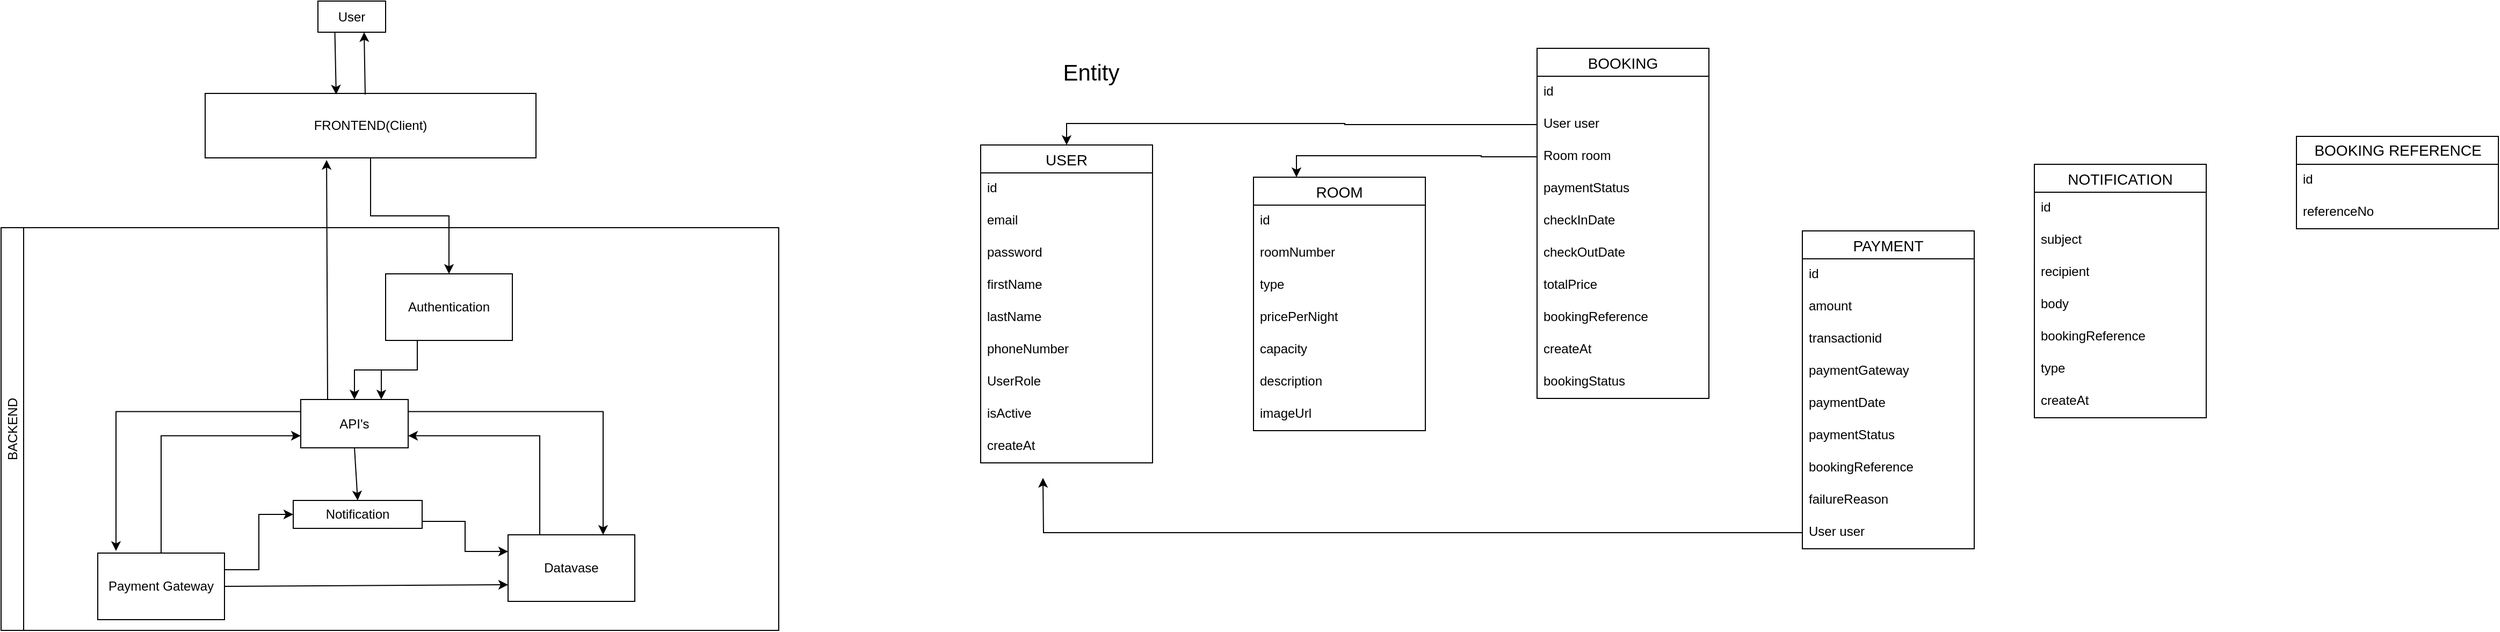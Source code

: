 <mxfile version="27.2.0">
  <diagram name="Trang-1" id="xFJmxn5xScgNmrCSiUQR">
    <mxGraphModel dx="1678" dy="884" grid="0" gridSize="10" guides="1" tooltips="1" connect="1" arrows="1" fold="1" page="1" pageScale="1" pageWidth="827" pageHeight="1169" background="light-dark(#FFFFFF,#FFFFFF)" math="0" shadow="0">
      <root>
        <mxCell id="0" />
        <mxCell id="1" parent="0" />
        <mxCell id="h5cLHbmut-sbebj07vG5-1" value="&lt;font style=&quot;color: light-dark(rgb(0, 0, 0), rgb(0, 0, 0));&quot;&gt;User&lt;/font&gt;" style="rounded=0;whiteSpace=wrap;html=1;fillStyle=auto;fillColor=none;strokeWidth=1;strokeColor=light-dark(#000000,#000000);" vertex="1" parent="1">
          <mxGeometry x="351" y="17" width="63" height="29" as="geometry" />
        </mxCell>
        <mxCell id="h5cLHbmut-sbebj07vG5-13" style="edgeStyle=orthogonalEdgeStyle;rounded=0;orthogonalLoop=1;jettySize=auto;html=1;exitX=0.5;exitY=1;exitDx=0;exitDy=0;entryX=0.5;entryY=0;entryDx=0;entryDy=0;strokeColor=light-dark(#000000,#000000);" edge="1" parent="1" source="h5cLHbmut-sbebj07vG5-2" target="h5cLHbmut-sbebj07vG5-6">
          <mxGeometry relative="1" as="geometry" />
        </mxCell>
        <mxCell id="h5cLHbmut-sbebj07vG5-2" value="&lt;font style=&quot;color: light-dark(rgb(0, 0, 0), rgb(0, 0, 0));&quot;&gt;FRONTEND(Client)&lt;/font&gt;" style="rounded=0;whiteSpace=wrap;html=1;fillColor=none;strokeColor=light-dark(#000000,#000000);" vertex="1" parent="1">
          <mxGeometry x="246" y="103" width="308" height="60" as="geometry" />
        </mxCell>
        <mxCell id="h5cLHbmut-sbebj07vG5-4" value="" style="rounded=0;whiteSpace=wrap;html=1;fillColor=none;strokeColor=light-dark(#000000,#000000);" vertex="1" parent="1">
          <mxGeometry x="56" y="228" width="724" height="375" as="geometry" />
        </mxCell>
        <mxCell id="h5cLHbmut-sbebj07vG5-5" value="&lt;font style=&quot;color: light-dark(rgb(0, 0, 0), rgb(0, 0, 0));&quot;&gt;BACKEND&lt;/font&gt;" style="rounded=0;whiteSpace=wrap;html=1;fillStyle=auto;fillColor=none;strokeWidth=1;strokeColor=light-dark(#000000,#000000);rotation=-90;" vertex="1" parent="1">
          <mxGeometry x="-121" y="405" width="375" height="21" as="geometry" />
        </mxCell>
        <mxCell id="h5cLHbmut-sbebj07vG5-18" style="edgeStyle=orthogonalEdgeStyle;rounded=0;orthogonalLoop=1;jettySize=auto;html=1;exitX=0.25;exitY=1;exitDx=0;exitDy=0;entryX=0.75;entryY=0;entryDx=0;entryDy=0;" edge="1" parent="1" source="h5cLHbmut-sbebj07vG5-6" target="h5cLHbmut-sbebj07vG5-7">
          <mxGeometry relative="1" as="geometry" />
        </mxCell>
        <mxCell id="h5cLHbmut-sbebj07vG5-30" style="edgeStyle=orthogonalEdgeStyle;rounded=0;orthogonalLoop=1;jettySize=auto;html=1;exitX=0.25;exitY=1;exitDx=0;exitDy=0;entryX=0.5;entryY=0;entryDx=0;entryDy=0;strokeColor=light-dark(#000000,#000000);" edge="1" parent="1" source="h5cLHbmut-sbebj07vG5-6" target="h5cLHbmut-sbebj07vG5-7">
          <mxGeometry relative="1" as="geometry" />
        </mxCell>
        <mxCell id="h5cLHbmut-sbebj07vG5-6" value="&lt;font style=&quot;color: light-dark(rgb(0, 0, 0), rgb(0, 0, 0));&quot;&gt;Authentication&lt;/font&gt;" style="rounded=0;whiteSpace=wrap;html=1;fillColor=none;strokeColor=light-dark(#000000,#000000);" vertex="1" parent="1">
          <mxGeometry x="414" y="271" width="118" height="62" as="geometry" />
        </mxCell>
        <mxCell id="h5cLHbmut-sbebj07vG5-26" style="rounded=0;orthogonalLoop=1;jettySize=auto;html=1;exitX=0.5;exitY=1;exitDx=0;exitDy=0;entryX=0.5;entryY=0;entryDx=0;entryDy=0;strokeColor=light-dark(#000000,#000000);" edge="1" parent="1" source="h5cLHbmut-sbebj07vG5-7" target="h5cLHbmut-sbebj07vG5-24">
          <mxGeometry relative="1" as="geometry" />
        </mxCell>
        <mxCell id="h5cLHbmut-sbebj07vG5-31" style="edgeStyle=orthogonalEdgeStyle;rounded=0;orthogonalLoop=1;jettySize=auto;html=1;exitX=1;exitY=0.25;exitDx=0;exitDy=0;entryX=0.75;entryY=0;entryDx=0;entryDy=0;strokeColor=light-dark(#000000,#000000);" edge="1" parent="1" source="h5cLHbmut-sbebj07vG5-7" target="h5cLHbmut-sbebj07vG5-9">
          <mxGeometry relative="1" as="geometry" />
        </mxCell>
        <mxCell id="h5cLHbmut-sbebj07vG5-7" value="&lt;font style=&quot;color: light-dark(rgb(0, 0, 0), rgb(0, 0, 0));&quot;&gt;API&#39;s&lt;/font&gt;&lt;span style=&quot;color: rgba(0, 0, 0, 0); font-family: monospace; font-size: 0px; text-align: start; text-wrap-mode: nowrap;&quot;&gt;%3CmxGraphModel%3E%3Croot%3E%3CmxCell%20id%3D%220%22%2F%3E%3CmxCell%20id%3D%221%22%20parent%3D%220%22%2F%3E%3CmxCell%20id%3D%222%22%20value%3D%22%26lt%3Bfont%20style%3D%26quot%3Bcolor%3A%20light-dark(rgb(0%2C%200%2C%200)%2C%20rgb(0%2C%200%2C%200))%3B%26quot%3B%26gt%3BAuthentication%26lt%3B%2Ffont%26gt%3B%22%20style%3D%22rounded%3D0%3BwhiteSpace%3Dwrap%3Bhtml%3D1%3BfillColor%3Dnone%3BstrokeColor%3Dlight-dark(%23000000%2C%23000000)%3B%22%20vertex%3D%221%22%20parent%3D%221%22%3E%3CmxGeometry%20x%3D%22473%22%20y%3D%22256%22%20width%3D%22118%22%20height%3D%2262%22%20as%3D%22geometry%22%2F%3E%3C%2FmxCell%3E%3C%2Froot%3E%3C%2FmxGraphModel%3E&lt;/span&gt;" style="rounded=0;whiteSpace=wrap;html=1;fillColor=none;strokeColor=light-dark(#000000,#000000);" vertex="1" parent="1">
          <mxGeometry x="335" y="388" width="100" height="45" as="geometry" />
        </mxCell>
        <mxCell id="h5cLHbmut-sbebj07vG5-23" style="edgeStyle=orthogonalEdgeStyle;rounded=0;orthogonalLoop=1;jettySize=auto;html=1;exitX=0.5;exitY=0;exitDx=0;exitDy=0;entryX=0;entryY=0.75;entryDx=0;entryDy=0;strokeColor=light-dark(#000000,#000000);" edge="1" parent="1" source="h5cLHbmut-sbebj07vG5-8" target="h5cLHbmut-sbebj07vG5-7">
          <mxGeometry relative="1" as="geometry" />
        </mxCell>
        <mxCell id="h5cLHbmut-sbebj07vG5-27" style="rounded=0;orthogonalLoop=1;jettySize=auto;html=1;exitX=1;exitY=0.25;exitDx=0;exitDy=0;entryX=0;entryY=0.5;entryDx=0;entryDy=0;strokeColor=light-dark(#000000,#000000);edgeStyle=orthogonalEdgeStyle;" edge="1" parent="1" source="h5cLHbmut-sbebj07vG5-8" target="h5cLHbmut-sbebj07vG5-24">
          <mxGeometry relative="1" as="geometry" />
        </mxCell>
        <mxCell id="h5cLHbmut-sbebj07vG5-28" style="rounded=0;orthogonalLoop=1;jettySize=auto;html=1;exitX=1;exitY=0.5;exitDx=0;exitDy=0;entryX=0;entryY=0.75;entryDx=0;entryDy=0;strokeColor=light-dark(#000000,#000000);" edge="1" parent="1" source="h5cLHbmut-sbebj07vG5-8" target="h5cLHbmut-sbebj07vG5-9">
          <mxGeometry relative="1" as="geometry" />
        </mxCell>
        <mxCell id="h5cLHbmut-sbebj07vG5-8" value="&lt;font style=&quot;color: light-dark(rgb(0, 0, 0), rgb(0, 0, 0));&quot;&gt;Payment Gateway&lt;/font&gt;" style="rounded=0;whiteSpace=wrap;html=1;fillColor=none;strokeColor=light-dark(#000000,#000000);" vertex="1" parent="1">
          <mxGeometry x="146" y="531" width="118" height="62" as="geometry" />
        </mxCell>
        <mxCell id="h5cLHbmut-sbebj07vG5-32" style="edgeStyle=orthogonalEdgeStyle;rounded=0;orthogonalLoop=1;jettySize=auto;html=1;exitX=0.25;exitY=0;exitDx=0;exitDy=0;entryX=1;entryY=0.75;entryDx=0;entryDy=0;strokeColor=light-dark(#000000,#000000);" edge="1" parent="1" source="h5cLHbmut-sbebj07vG5-9" target="h5cLHbmut-sbebj07vG5-7">
          <mxGeometry relative="1" as="geometry" />
        </mxCell>
        <mxCell id="h5cLHbmut-sbebj07vG5-9" value="&lt;font style=&quot;color: light-dark(rgb(0, 0, 0), rgb(0, 0, 0));&quot;&gt;Datavase&lt;/font&gt;" style="rounded=0;whiteSpace=wrap;html=1;fillColor=none;strokeColor=light-dark(#000000,#000000);" vertex="1" parent="1">
          <mxGeometry x="528" y="514" width="118" height="62" as="geometry" />
        </mxCell>
        <mxCell id="h5cLHbmut-sbebj07vG5-14" style="rounded=0;orthogonalLoop=1;jettySize=auto;html=1;exitX=0.25;exitY=0;exitDx=0;exitDy=0;entryX=0.367;entryY=1.033;entryDx=0;entryDy=0;entryPerimeter=0;strokeColor=light-dark(#000000,#000000);" edge="1" parent="1" source="h5cLHbmut-sbebj07vG5-7" target="h5cLHbmut-sbebj07vG5-2">
          <mxGeometry relative="1" as="geometry" />
        </mxCell>
        <mxCell id="h5cLHbmut-sbebj07vG5-22" style="edgeStyle=orthogonalEdgeStyle;rounded=0;orthogonalLoop=1;jettySize=auto;html=1;exitX=0;exitY=0.25;exitDx=0;exitDy=0;entryX=0.144;entryY=-0.032;entryDx=0;entryDy=0;entryPerimeter=0;strokeColor=light-dark(#000000,#000000);" edge="1" parent="1" source="h5cLHbmut-sbebj07vG5-7" target="h5cLHbmut-sbebj07vG5-8">
          <mxGeometry relative="1" as="geometry" />
        </mxCell>
        <mxCell id="h5cLHbmut-sbebj07vG5-29" style="rounded=0;orthogonalLoop=1;jettySize=auto;html=1;exitX=1;exitY=0.75;exitDx=0;exitDy=0;entryX=0;entryY=0.25;entryDx=0;entryDy=0;strokeColor=light-dark(#000000,#000000);edgeStyle=orthogonalEdgeStyle;" edge="1" parent="1" source="h5cLHbmut-sbebj07vG5-24" target="h5cLHbmut-sbebj07vG5-9">
          <mxGeometry relative="1" as="geometry" />
        </mxCell>
        <mxCell id="h5cLHbmut-sbebj07vG5-24" value="&lt;font style=&quot;color: light-dark(rgb(0, 0, 0), rgb(0, 0, 0));&quot;&gt;Notification&lt;/font&gt;" style="rounded=0;whiteSpace=wrap;html=1;fillColor=none;strokeColor=light-dark(#000000,#000000);" vertex="1" parent="1">
          <mxGeometry x="328" y="482" width="120" height="26" as="geometry" />
        </mxCell>
        <mxCell id="h5cLHbmut-sbebj07vG5-34" value="" style="endArrow=classic;html=1;rounded=0;strokeColor=light-dark(#000000,#000000);entryX=0.396;entryY=0.017;entryDx=0;entryDy=0;entryPerimeter=0;exitX=0.25;exitY=1;exitDx=0;exitDy=0;" edge="1" parent="1" source="h5cLHbmut-sbebj07vG5-1" target="h5cLHbmut-sbebj07vG5-2">
          <mxGeometry width="50" height="50" relative="1" as="geometry">
            <mxPoint x="321" y="69" as="sourcePoint" />
            <mxPoint x="326" y="29" as="targetPoint" />
          </mxGeometry>
        </mxCell>
        <mxCell id="h5cLHbmut-sbebj07vG5-35" value="" style="endArrow=classic;html=1;rounded=0;strokeColor=light-dark(#000000,#000000);entryX=0.396;entryY=0.017;entryDx=0;entryDy=0;entryPerimeter=0;exitX=0.25;exitY=1;exitDx=0;exitDy=0;" edge="1" parent="1">
          <mxGeometry width="50" height="50" relative="1" as="geometry">
            <mxPoint x="395" y="104" as="sourcePoint" />
            <mxPoint x="394" y="46" as="targetPoint" />
          </mxGeometry>
        </mxCell>
        <mxCell id="h5cLHbmut-sbebj07vG5-37" value="&lt;font style=&quot;color: light-dark(rgb(0, 0, 0), rgb(0, 0, 0)); font-size: 21px;&quot;&gt;Entity&lt;/font&gt;" style="text;html=1;align=center;verticalAlign=middle;whiteSpace=wrap;rounded=0;" vertex="1" parent="1">
          <mxGeometry x="1041" y="68" width="60" height="30" as="geometry" />
        </mxCell>
        <mxCell id="h5cLHbmut-sbebj07vG5-38" value="USER" style="swimlane;fontStyle=0;childLayout=stackLayout;horizontal=1;startSize=26;horizontalStack=0;resizeParent=1;resizeParentMax=0;resizeLast=0;collapsible=1;marginBottom=0;align=center;fontSize=14;strokeColor=light-dark(#000000,#000000);" vertex="1" parent="1">
          <mxGeometry x="968" y="151" width="160" height="296" as="geometry" />
        </mxCell>
        <mxCell id="h5cLHbmut-sbebj07vG5-39" value="id" style="text;strokeColor=none;fillColor=none;spacingLeft=4;spacingRight=4;overflow=hidden;rotatable=0;points=[[0,0.5],[1,0.5]];portConstraint=eastwest;fontSize=12;whiteSpace=wrap;html=1;fontColor=light-dark(#000000,#000000);" vertex="1" parent="h5cLHbmut-sbebj07vG5-38">
          <mxGeometry y="26" width="160" height="30" as="geometry" />
        </mxCell>
        <mxCell id="h5cLHbmut-sbebj07vG5-40" value="email" style="text;strokeColor=none;fillColor=none;spacingLeft=4;spacingRight=4;overflow=hidden;rotatable=0;points=[[0,0.5],[1,0.5]];portConstraint=eastwest;fontSize=12;whiteSpace=wrap;html=1;fontColor=light-dark(#000000,#000000);" vertex="1" parent="h5cLHbmut-sbebj07vG5-38">
          <mxGeometry y="56" width="160" height="30" as="geometry" />
        </mxCell>
        <mxCell id="h5cLHbmut-sbebj07vG5-42" value="password" style="text;strokeColor=none;fillColor=none;spacingLeft=4;spacingRight=4;overflow=hidden;rotatable=0;points=[[0,0.5],[1,0.5]];portConstraint=eastwest;fontSize=12;whiteSpace=wrap;html=1;fontColor=light-dark(#000000,#000000);" vertex="1" parent="h5cLHbmut-sbebj07vG5-38">
          <mxGeometry y="86" width="160" height="30" as="geometry" />
        </mxCell>
        <mxCell id="h5cLHbmut-sbebj07vG5-43" value="firstName" style="text;strokeColor=none;fillColor=none;spacingLeft=4;spacingRight=4;overflow=hidden;rotatable=0;points=[[0,0.5],[1,0.5]];portConstraint=eastwest;fontSize=12;whiteSpace=wrap;html=1;fontColor=light-dark(#000000,#000000);" vertex="1" parent="h5cLHbmut-sbebj07vG5-38">
          <mxGeometry y="116" width="160" height="30" as="geometry" />
        </mxCell>
        <mxCell id="h5cLHbmut-sbebj07vG5-44" value="lastName" style="text;strokeColor=none;fillColor=none;spacingLeft=4;spacingRight=4;overflow=hidden;rotatable=0;points=[[0,0.5],[1,0.5]];portConstraint=eastwest;fontSize=12;whiteSpace=wrap;html=1;fontColor=light-dark(#000000,#000000);" vertex="1" parent="h5cLHbmut-sbebj07vG5-38">
          <mxGeometry y="146" width="160" height="30" as="geometry" />
        </mxCell>
        <mxCell id="h5cLHbmut-sbebj07vG5-45" value="phoneNumber" style="text;strokeColor=none;fillColor=none;spacingLeft=4;spacingRight=4;overflow=hidden;rotatable=0;points=[[0,0.5],[1,0.5]];portConstraint=eastwest;fontSize=12;whiteSpace=wrap;html=1;fontColor=light-dark(#000000,#000000);" vertex="1" parent="h5cLHbmut-sbebj07vG5-38">
          <mxGeometry y="176" width="160" height="30" as="geometry" />
        </mxCell>
        <mxCell id="h5cLHbmut-sbebj07vG5-46" value="UserRole" style="text;strokeColor=none;fillColor=none;spacingLeft=4;spacingRight=4;overflow=hidden;rotatable=0;points=[[0,0.5],[1,0.5]];portConstraint=eastwest;fontSize=12;whiteSpace=wrap;html=1;fontColor=light-dark(#000000,#000000);" vertex="1" parent="h5cLHbmut-sbebj07vG5-38">
          <mxGeometry y="206" width="160" height="30" as="geometry" />
        </mxCell>
        <mxCell id="h5cLHbmut-sbebj07vG5-47" value="isActive" style="text;strokeColor=none;fillColor=none;spacingLeft=4;spacingRight=4;overflow=hidden;rotatable=0;points=[[0,0.5],[1,0.5]];portConstraint=eastwest;fontSize=12;whiteSpace=wrap;html=1;fontColor=light-dark(#000000,#000000);" vertex="1" parent="h5cLHbmut-sbebj07vG5-38">
          <mxGeometry y="236" width="160" height="30" as="geometry" />
        </mxCell>
        <mxCell id="h5cLHbmut-sbebj07vG5-48" value="createAt" style="text;strokeColor=none;fillColor=none;spacingLeft=4;spacingRight=4;overflow=hidden;rotatable=0;points=[[0,0.5],[1,0.5]];portConstraint=eastwest;fontSize=12;whiteSpace=wrap;html=1;fontColor=light-dark(#000000,#000000);" vertex="1" parent="h5cLHbmut-sbebj07vG5-38">
          <mxGeometry y="266" width="160" height="30" as="geometry" />
        </mxCell>
        <mxCell id="h5cLHbmut-sbebj07vG5-49" value="ROOM" style="swimlane;fontStyle=0;childLayout=stackLayout;horizontal=1;startSize=26;horizontalStack=0;resizeParent=1;resizeParentMax=0;resizeLast=0;collapsible=1;marginBottom=0;align=center;fontSize=14;strokeColor=light-dark(#000000,#000000);" vertex="1" parent="1">
          <mxGeometry x="1222" y="181" width="160" height="236" as="geometry" />
        </mxCell>
        <mxCell id="h5cLHbmut-sbebj07vG5-50" value="id" style="text;strokeColor=none;fillColor=none;spacingLeft=4;spacingRight=4;overflow=hidden;rotatable=0;points=[[0,0.5],[1,0.5]];portConstraint=eastwest;fontSize=12;whiteSpace=wrap;html=1;fontColor=light-dark(#000000,#000000);" vertex="1" parent="h5cLHbmut-sbebj07vG5-49">
          <mxGeometry y="26" width="160" height="30" as="geometry" />
        </mxCell>
        <mxCell id="h5cLHbmut-sbebj07vG5-51" value="roomNumber" style="text;strokeColor=none;fillColor=none;spacingLeft=4;spacingRight=4;overflow=hidden;rotatable=0;points=[[0,0.5],[1,0.5]];portConstraint=eastwest;fontSize=12;whiteSpace=wrap;html=1;fontColor=light-dark(#000000,#000000);" vertex="1" parent="h5cLHbmut-sbebj07vG5-49">
          <mxGeometry y="56" width="160" height="30" as="geometry" />
        </mxCell>
        <mxCell id="h5cLHbmut-sbebj07vG5-52" value="type" style="text;strokeColor=none;fillColor=none;spacingLeft=4;spacingRight=4;overflow=hidden;rotatable=0;points=[[0,0.5],[1,0.5]];portConstraint=eastwest;fontSize=12;whiteSpace=wrap;html=1;fontColor=light-dark(#000000,#000000);" vertex="1" parent="h5cLHbmut-sbebj07vG5-49">
          <mxGeometry y="86" width="160" height="30" as="geometry" />
        </mxCell>
        <mxCell id="h5cLHbmut-sbebj07vG5-53" value="pricePerNight" style="text;strokeColor=none;fillColor=none;spacingLeft=4;spacingRight=4;overflow=hidden;rotatable=0;points=[[0,0.5],[1,0.5]];portConstraint=eastwest;fontSize=12;whiteSpace=wrap;html=1;fontColor=light-dark(#000000,#000000);" vertex="1" parent="h5cLHbmut-sbebj07vG5-49">
          <mxGeometry y="116" width="160" height="30" as="geometry" />
        </mxCell>
        <mxCell id="h5cLHbmut-sbebj07vG5-54" value="capacity" style="text;strokeColor=none;fillColor=none;spacingLeft=4;spacingRight=4;overflow=hidden;rotatable=0;points=[[0,0.5],[1,0.5]];portConstraint=eastwest;fontSize=12;whiteSpace=wrap;html=1;fontColor=light-dark(#000000,#000000);" vertex="1" parent="h5cLHbmut-sbebj07vG5-49">
          <mxGeometry y="146" width="160" height="30" as="geometry" />
        </mxCell>
        <mxCell id="h5cLHbmut-sbebj07vG5-55" value="description" style="text;strokeColor=none;fillColor=none;spacingLeft=4;spacingRight=4;overflow=hidden;rotatable=0;points=[[0,0.5],[1,0.5]];portConstraint=eastwest;fontSize=12;whiteSpace=wrap;html=1;fontColor=light-dark(#000000,#000000);" vertex="1" parent="h5cLHbmut-sbebj07vG5-49">
          <mxGeometry y="176" width="160" height="30" as="geometry" />
        </mxCell>
        <mxCell id="h5cLHbmut-sbebj07vG5-56" value="imageUrl" style="text;strokeColor=none;fillColor=none;spacingLeft=4;spacingRight=4;overflow=hidden;rotatable=0;points=[[0,0.5],[1,0.5]];portConstraint=eastwest;fontSize=12;whiteSpace=wrap;html=1;fontColor=light-dark(#000000,#000000);" vertex="1" parent="h5cLHbmut-sbebj07vG5-49">
          <mxGeometry y="206" width="160" height="30" as="geometry" />
        </mxCell>
        <mxCell id="h5cLHbmut-sbebj07vG5-59" value="BOOKING" style="swimlane;fontStyle=0;childLayout=stackLayout;horizontal=1;startSize=26;horizontalStack=0;resizeParent=1;resizeParentMax=0;resizeLast=0;collapsible=1;marginBottom=0;align=center;fontSize=14;strokeColor=light-dark(#000000,#000000);" vertex="1" parent="1">
          <mxGeometry x="1486" y="61" width="160" height="326" as="geometry" />
        </mxCell>
        <mxCell id="h5cLHbmut-sbebj07vG5-60" value="id" style="text;strokeColor=none;fillColor=none;spacingLeft=4;spacingRight=4;overflow=hidden;rotatable=0;points=[[0,0.5],[1,0.5]];portConstraint=eastwest;fontSize=12;whiteSpace=wrap;html=1;fontColor=light-dark(#000000,#000000);" vertex="1" parent="h5cLHbmut-sbebj07vG5-59">
          <mxGeometry y="26" width="160" height="30" as="geometry" />
        </mxCell>
        <mxCell id="h5cLHbmut-sbebj07vG5-61" value="User user" style="text;strokeColor=none;fillColor=none;spacingLeft=4;spacingRight=4;overflow=hidden;rotatable=0;points=[[0,0.5],[1,0.5]];portConstraint=eastwest;fontSize=12;whiteSpace=wrap;html=1;fontColor=light-dark(#000000,#000000);" vertex="1" parent="h5cLHbmut-sbebj07vG5-59">
          <mxGeometry y="56" width="160" height="30" as="geometry" />
        </mxCell>
        <mxCell id="h5cLHbmut-sbebj07vG5-62" value="Room room" style="text;strokeColor=none;fillColor=none;spacingLeft=4;spacingRight=4;overflow=hidden;rotatable=0;points=[[0,0.5],[1,0.5]];portConstraint=eastwest;fontSize=12;whiteSpace=wrap;html=1;fontColor=light-dark(#000000,#000000);" vertex="1" parent="h5cLHbmut-sbebj07vG5-59">
          <mxGeometry y="86" width="160" height="30" as="geometry" />
        </mxCell>
        <mxCell id="h5cLHbmut-sbebj07vG5-63" value="paymentStatus" style="text;strokeColor=none;fillColor=none;spacingLeft=4;spacingRight=4;overflow=hidden;rotatable=0;points=[[0,0.5],[1,0.5]];portConstraint=eastwest;fontSize=12;whiteSpace=wrap;html=1;fontColor=light-dark(#000000,#000000);" vertex="1" parent="h5cLHbmut-sbebj07vG5-59">
          <mxGeometry y="116" width="160" height="30" as="geometry" />
        </mxCell>
        <mxCell id="h5cLHbmut-sbebj07vG5-64" value="checkInDate" style="text;strokeColor=none;fillColor=none;spacingLeft=4;spacingRight=4;overflow=hidden;rotatable=0;points=[[0,0.5],[1,0.5]];portConstraint=eastwest;fontSize=12;whiteSpace=wrap;html=1;fontColor=light-dark(#000000,#000000);" vertex="1" parent="h5cLHbmut-sbebj07vG5-59">
          <mxGeometry y="146" width="160" height="30" as="geometry" />
        </mxCell>
        <mxCell id="h5cLHbmut-sbebj07vG5-65" value="checkOutDate" style="text;strokeColor=none;fillColor=none;spacingLeft=4;spacingRight=4;overflow=hidden;rotatable=0;points=[[0,0.5],[1,0.5]];portConstraint=eastwest;fontSize=12;whiteSpace=wrap;html=1;fontColor=light-dark(#000000,#000000);" vertex="1" parent="h5cLHbmut-sbebj07vG5-59">
          <mxGeometry y="176" width="160" height="30" as="geometry" />
        </mxCell>
        <mxCell id="h5cLHbmut-sbebj07vG5-66" value="totalPrice" style="text;strokeColor=none;fillColor=none;spacingLeft=4;spacingRight=4;overflow=hidden;rotatable=0;points=[[0,0.5],[1,0.5]];portConstraint=eastwest;fontSize=12;whiteSpace=wrap;html=1;fontColor=light-dark(#000000,#000000);" vertex="1" parent="h5cLHbmut-sbebj07vG5-59">
          <mxGeometry y="206" width="160" height="30" as="geometry" />
        </mxCell>
        <mxCell id="h5cLHbmut-sbebj07vG5-67" value="bookingReference" style="text;strokeColor=none;fillColor=none;spacingLeft=4;spacingRight=4;overflow=hidden;rotatable=0;points=[[0,0.5],[1,0.5]];portConstraint=eastwest;fontSize=12;whiteSpace=wrap;html=1;fontColor=light-dark(#000000,#000000);" vertex="1" parent="h5cLHbmut-sbebj07vG5-59">
          <mxGeometry y="236" width="160" height="30" as="geometry" />
        </mxCell>
        <mxCell id="h5cLHbmut-sbebj07vG5-68" value="createAt" style="text;strokeColor=none;fillColor=none;spacingLeft=4;spacingRight=4;overflow=hidden;rotatable=0;points=[[0,0.5],[1,0.5]];portConstraint=eastwest;fontSize=12;whiteSpace=wrap;html=1;fontColor=light-dark(#000000,#000000);" vertex="1" parent="h5cLHbmut-sbebj07vG5-59">
          <mxGeometry y="266" width="160" height="30" as="geometry" />
        </mxCell>
        <mxCell id="h5cLHbmut-sbebj07vG5-69" value="bookingStatus" style="text;strokeColor=none;fillColor=none;spacingLeft=4;spacingRight=4;overflow=hidden;rotatable=0;points=[[0,0.5],[1,0.5]];portConstraint=eastwest;fontSize=12;whiteSpace=wrap;html=1;fontColor=light-dark(#000000,#000000);" vertex="1" parent="h5cLHbmut-sbebj07vG5-59">
          <mxGeometry y="296" width="160" height="30" as="geometry" />
        </mxCell>
        <mxCell id="h5cLHbmut-sbebj07vG5-70" value="PAYMENT" style="swimlane;fontStyle=0;childLayout=stackLayout;horizontal=1;startSize=26;horizontalStack=0;resizeParent=1;resizeParentMax=0;resizeLast=0;collapsible=1;marginBottom=0;align=center;fontSize=14;strokeColor=light-dark(#000000,#000000);" vertex="1" parent="1">
          <mxGeometry x="1733" y="231" width="160" height="296" as="geometry" />
        </mxCell>
        <mxCell id="h5cLHbmut-sbebj07vG5-71" value="id" style="text;strokeColor=none;fillColor=none;spacingLeft=4;spacingRight=4;overflow=hidden;rotatable=0;points=[[0,0.5],[1,0.5]];portConstraint=eastwest;fontSize=12;whiteSpace=wrap;html=1;fontColor=light-dark(#000000,#000000);" vertex="1" parent="h5cLHbmut-sbebj07vG5-70">
          <mxGeometry y="26" width="160" height="30" as="geometry" />
        </mxCell>
        <mxCell id="h5cLHbmut-sbebj07vG5-72" value="amount" style="text;strokeColor=none;fillColor=none;spacingLeft=4;spacingRight=4;overflow=hidden;rotatable=0;points=[[0,0.5],[1,0.5]];portConstraint=eastwest;fontSize=12;whiteSpace=wrap;html=1;fontColor=light-dark(#000000,#000000);" vertex="1" parent="h5cLHbmut-sbebj07vG5-70">
          <mxGeometry y="56" width="160" height="30" as="geometry" />
        </mxCell>
        <mxCell id="h5cLHbmut-sbebj07vG5-73" value="transactionid" style="text;strokeColor=none;fillColor=none;spacingLeft=4;spacingRight=4;overflow=hidden;rotatable=0;points=[[0,0.5],[1,0.5]];portConstraint=eastwest;fontSize=12;whiteSpace=wrap;html=1;fontColor=light-dark(#000000,#000000);" vertex="1" parent="h5cLHbmut-sbebj07vG5-70">
          <mxGeometry y="86" width="160" height="30" as="geometry" />
        </mxCell>
        <mxCell id="h5cLHbmut-sbebj07vG5-74" value="paymentGateway" style="text;strokeColor=none;fillColor=none;spacingLeft=4;spacingRight=4;overflow=hidden;rotatable=0;points=[[0,0.5],[1,0.5]];portConstraint=eastwest;fontSize=12;whiteSpace=wrap;html=1;fontColor=light-dark(#000000,#000000);" vertex="1" parent="h5cLHbmut-sbebj07vG5-70">
          <mxGeometry y="116" width="160" height="30" as="geometry" />
        </mxCell>
        <mxCell id="h5cLHbmut-sbebj07vG5-75" value="paymentDate" style="text;strokeColor=none;fillColor=none;spacingLeft=4;spacingRight=4;overflow=hidden;rotatable=0;points=[[0,0.5],[1,0.5]];portConstraint=eastwest;fontSize=12;whiteSpace=wrap;html=1;fontColor=light-dark(#000000,#000000);" vertex="1" parent="h5cLHbmut-sbebj07vG5-70">
          <mxGeometry y="146" width="160" height="30" as="geometry" />
        </mxCell>
        <mxCell id="h5cLHbmut-sbebj07vG5-76" value="paymentStatus" style="text;strokeColor=none;fillColor=none;spacingLeft=4;spacingRight=4;overflow=hidden;rotatable=0;points=[[0,0.5],[1,0.5]];portConstraint=eastwest;fontSize=12;whiteSpace=wrap;html=1;fontColor=light-dark(#000000,#000000);" vertex="1" parent="h5cLHbmut-sbebj07vG5-70">
          <mxGeometry y="176" width="160" height="30" as="geometry" />
        </mxCell>
        <mxCell id="h5cLHbmut-sbebj07vG5-77" value="bookingReference" style="text;strokeColor=none;fillColor=none;spacingLeft=4;spacingRight=4;overflow=hidden;rotatable=0;points=[[0,0.5],[1,0.5]];portConstraint=eastwest;fontSize=12;whiteSpace=wrap;html=1;fontColor=light-dark(#000000,#000000);" vertex="1" parent="h5cLHbmut-sbebj07vG5-70">
          <mxGeometry y="206" width="160" height="30" as="geometry" />
        </mxCell>
        <mxCell id="h5cLHbmut-sbebj07vG5-78" value="failureReason" style="text;strokeColor=none;fillColor=none;spacingLeft=4;spacingRight=4;overflow=hidden;rotatable=0;points=[[0,0.5],[1,0.5]];portConstraint=eastwest;fontSize=12;whiteSpace=wrap;html=1;fontColor=light-dark(#000000,#000000);" vertex="1" parent="h5cLHbmut-sbebj07vG5-70">
          <mxGeometry y="236" width="160" height="30" as="geometry" />
        </mxCell>
        <mxCell id="h5cLHbmut-sbebj07vG5-101" style="edgeStyle=orthogonalEdgeStyle;rounded=0;orthogonalLoop=1;jettySize=auto;html=1;exitX=0;exitY=0.5;exitDx=0;exitDy=0;fontFamily=Helvetica;fontSize=14;fontColor=light-dark(#000000,#FFFFFF);fontStyle=0;horizontal=1;strokeColor=light-dark(#000000,#000000);" edge="1" parent="h5cLHbmut-sbebj07vG5-70" source="h5cLHbmut-sbebj07vG5-79">
          <mxGeometry relative="1" as="geometry">
            <mxPoint x="-707" y="230" as="targetPoint" />
          </mxGeometry>
        </mxCell>
        <mxCell id="h5cLHbmut-sbebj07vG5-79" value="User user" style="text;strokeColor=none;fillColor=none;spacingLeft=4;spacingRight=4;overflow=hidden;rotatable=0;points=[[0,0.5],[1,0.5]];portConstraint=eastwest;fontSize=12;whiteSpace=wrap;html=1;fontColor=light-dark(#000000,#000000);" vertex="1" parent="h5cLHbmut-sbebj07vG5-70">
          <mxGeometry y="266" width="160" height="30" as="geometry" />
        </mxCell>
        <mxCell id="h5cLHbmut-sbebj07vG5-81" value="NOTIFICATION" style="swimlane;fontStyle=0;childLayout=stackLayout;horizontal=1;startSize=26;horizontalStack=0;resizeParent=1;resizeParentMax=0;resizeLast=0;collapsible=1;marginBottom=0;align=center;fontSize=14;strokeColor=light-dark(#000000,#000000);" vertex="1" parent="1">
          <mxGeometry x="1949" y="169" width="160" height="236" as="geometry" />
        </mxCell>
        <mxCell id="h5cLHbmut-sbebj07vG5-82" value="id" style="text;strokeColor=none;fillColor=none;spacingLeft=4;spacingRight=4;overflow=hidden;rotatable=0;points=[[0,0.5],[1,0.5]];portConstraint=eastwest;fontSize=12;whiteSpace=wrap;html=1;fontColor=light-dark(#000000,#000000);" vertex="1" parent="h5cLHbmut-sbebj07vG5-81">
          <mxGeometry y="26" width="160" height="30" as="geometry" />
        </mxCell>
        <mxCell id="h5cLHbmut-sbebj07vG5-83" value="subject" style="text;strokeColor=none;fillColor=none;spacingLeft=4;spacingRight=4;overflow=hidden;rotatable=0;points=[[0,0.5],[1,0.5]];portConstraint=eastwest;fontSize=12;whiteSpace=wrap;html=1;fontColor=light-dark(#000000,#000000);" vertex="1" parent="h5cLHbmut-sbebj07vG5-81">
          <mxGeometry y="56" width="160" height="30" as="geometry" />
        </mxCell>
        <mxCell id="h5cLHbmut-sbebj07vG5-84" value="recipient" style="text;strokeColor=none;fillColor=none;spacingLeft=4;spacingRight=4;overflow=hidden;rotatable=0;points=[[0,0.5],[1,0.5]];portConstraint=eastwest;fontSize=12;whiteSpace=wrap;html=1;fontColor=light-dark(#000000,#000000);" vertex="1" parent="h5cLHbmut-sbebj07vG5-81">
          <mxGeometry y="86" width="160" height="30" as="geometry" />
        </mxCell>
        <mxCell id="h5cLHbmut-sbebj07vG5-85" value="body" style="text;strokeColor=none;fillColor=none;spacingLeft=4;spacingRight=4;overflow=hidden;rotatable=0;points=[[0,0.5],[1,0.5]];portConstraint=eastwest;fontSize=12;whiteSpace=wrap;html=1;fontColor=light-dark(#000000,#000000);" vertex="1" parent="h5cLHbmut-sbebj07vG5-81">
          <mxGeometry y="116" width="160" height="30" as="geometry" />
        </mxCell>
        <mxCell id="h5cLHbmut-sbebj07vG5-86" value="bookingReference" style="text;strokeColor=none;fillColor=none;spacingLeft=4;spacingRight=4;overflow=hidden;rotatable=0;points=[[0,0.5],[1,0.5]];portConstraint=eastwest;fontSize=12;whiteSpace=wrap;html=1;fontColor=light-dark(#000000,#000000);" vertex="1" parent="h5cLHbmut-sbebj07vG5-81">
          <mxGeometry y="146" width="160" height="30" as="geometry" />
        </mxCell>
        <mxCell id="h5cLHbmut-sbebj07vG5-87" value="type" style="text;strokeColor=none;fillColor=none;spacingLeft=4;spacingRight=4;overflow=hidden;rotatable=0;points=[[0,0.5],[1,0.5]];portConstraint=eastwest;fontSize=12;whiteSpace=wrap;html=1;fontColor=light-dark(#000000,#000000);" vertex="1" parent="h5cLHbmut-sbebj07vG5-81">
          <mxGeometry y="176" width="160" height="30" as="geometry" />
        </mxCell>
        <mxCell id="h5cLHbmut-sbebj07vG5-88" value="createAt" style="text;strokeColor=none;fillColor=none;spacingLeft=4;spacingRight=4;overflow=hidden;rotatable=0;points=[[0,0.5],[1,0.5]];portConstraint=eastwest;fontSize=12;whiteSpace=wrap;html=1;fontColor=light-dark(#000000,#000000);" vertex="1" parent="h5cLHbmut-sbebj07vG5-81">
          <mxGeometry y="206" width="160" height="30" as="geometry" />
        </mxCell>
        <mxCell id="h5cLHbmut-sbebj07vG5-91" value="BOOKING REFERENCE" style="swimlane;fontStyle=0;childLayout=stackLayout;horizontal=1;startSize=26;horizontalStack=0;resizeParent=1;resizeParentMax=0;resizeLast=0;collapsible=1;marginBottom=0;align=center;fontSize=14;strokeColor=light-dark(#000000,#000000);fontColor=light-dark(#000000,#FFFFFF);html=1;" vertex="1" parent="1">
          <mxGeometry x="2193" y="143" width="188" height="86" as="geometry" />
        </mxCell>
        <mxCell id="h5cLHbmut-sbebj07vG5-92" value="id" style="text;strokeColor=none;fillColor=none;spacingLeft=4;spacingRight=4;overflow=hidden;rotatable=0;points=[[0,0.5],[1,0.5]];portConstraint=eastwest;fontSize=12;whiteSpace=wrap;html=1;fontColor=light-dark(#000000,#000000);" vertex="1" parent="h5cLHbmut-sbebj07vG5-91">
          <mxGeometry y="26" width="188" height="30" as="geometry" />
        </mxCell>
        <mxCell id="h5cLHbmut-sbebj07vG5-93" value="referenceNo" style="text;strokeColor=none;fillColor=none;spacingLeft=4;spacingRight=4;overflow=hidden;rotatable=0;points=[[0,0.5],[1,0.5]];portConstraint=eastwest;fontSize=12;whiteSpace=wrap;html=1;fontColor=light-dark(#000000,#000000);" vertex="1" parent="h5cLHbmut-sbebj07vG5-91">
          <mxGeometry y="56" width="188" height="30" as="geometry" />
        </mxCell>
        <mxCell id="h5cLHbmut-sbebj07vG5-99" style="edgeStyle=orthogonalEdgeStyle;rounded=0;orthogonalLoop=1;jettySize=auto;html=1;exitX=0;exitY=0.5;exitDx=0;exitDy=0;entryX=0.5;entryY=0;entryDx=0;entryDy=0;fontFamily=Helvetica;fontSize=14;fontColor=light-dark(#000000,#FFFFFF);fontStyle=0;horizontal=1;strokeColor=light-dark(#000000,#000000);" edge="1" parent="1" source="h5cLHbmut-sbebj07vG5-61" target="h5cLHbmut-sbebj07vG5-38">
          <mxGeometry relative="1" as="geometry" />
        </mxCell>
        <mxCell id="h5cLHbmut-sbebj07vG5-100" style="edgeStyle=orthogonalEdgeStyle;rounded=0;orthogonalLoop=1;jettySize=auto;html=1;exitX=0;exitY=0.5;exitDx=0;exitDy=0;entryX=0.25;entryY=0;entryDx=0;entryDy=0;fontFamily=Helvetica;fontSize=14;fontColor=light-dark(#000000,#FFFFFF);fontStyle=0;horizontal=1;strokeColor=light-dark(#000000,#000000);" edge="1" parent="1" source="h5cLHbmut-sbebj07vG5-62" target="h5cLHbmut-sbebj07vG5-49">
          <mxGeometry relative="1" as="geometry" />
        </mxCell>
      </root>
    </mxGraphModel>
  </diagram>
</mxfile>

